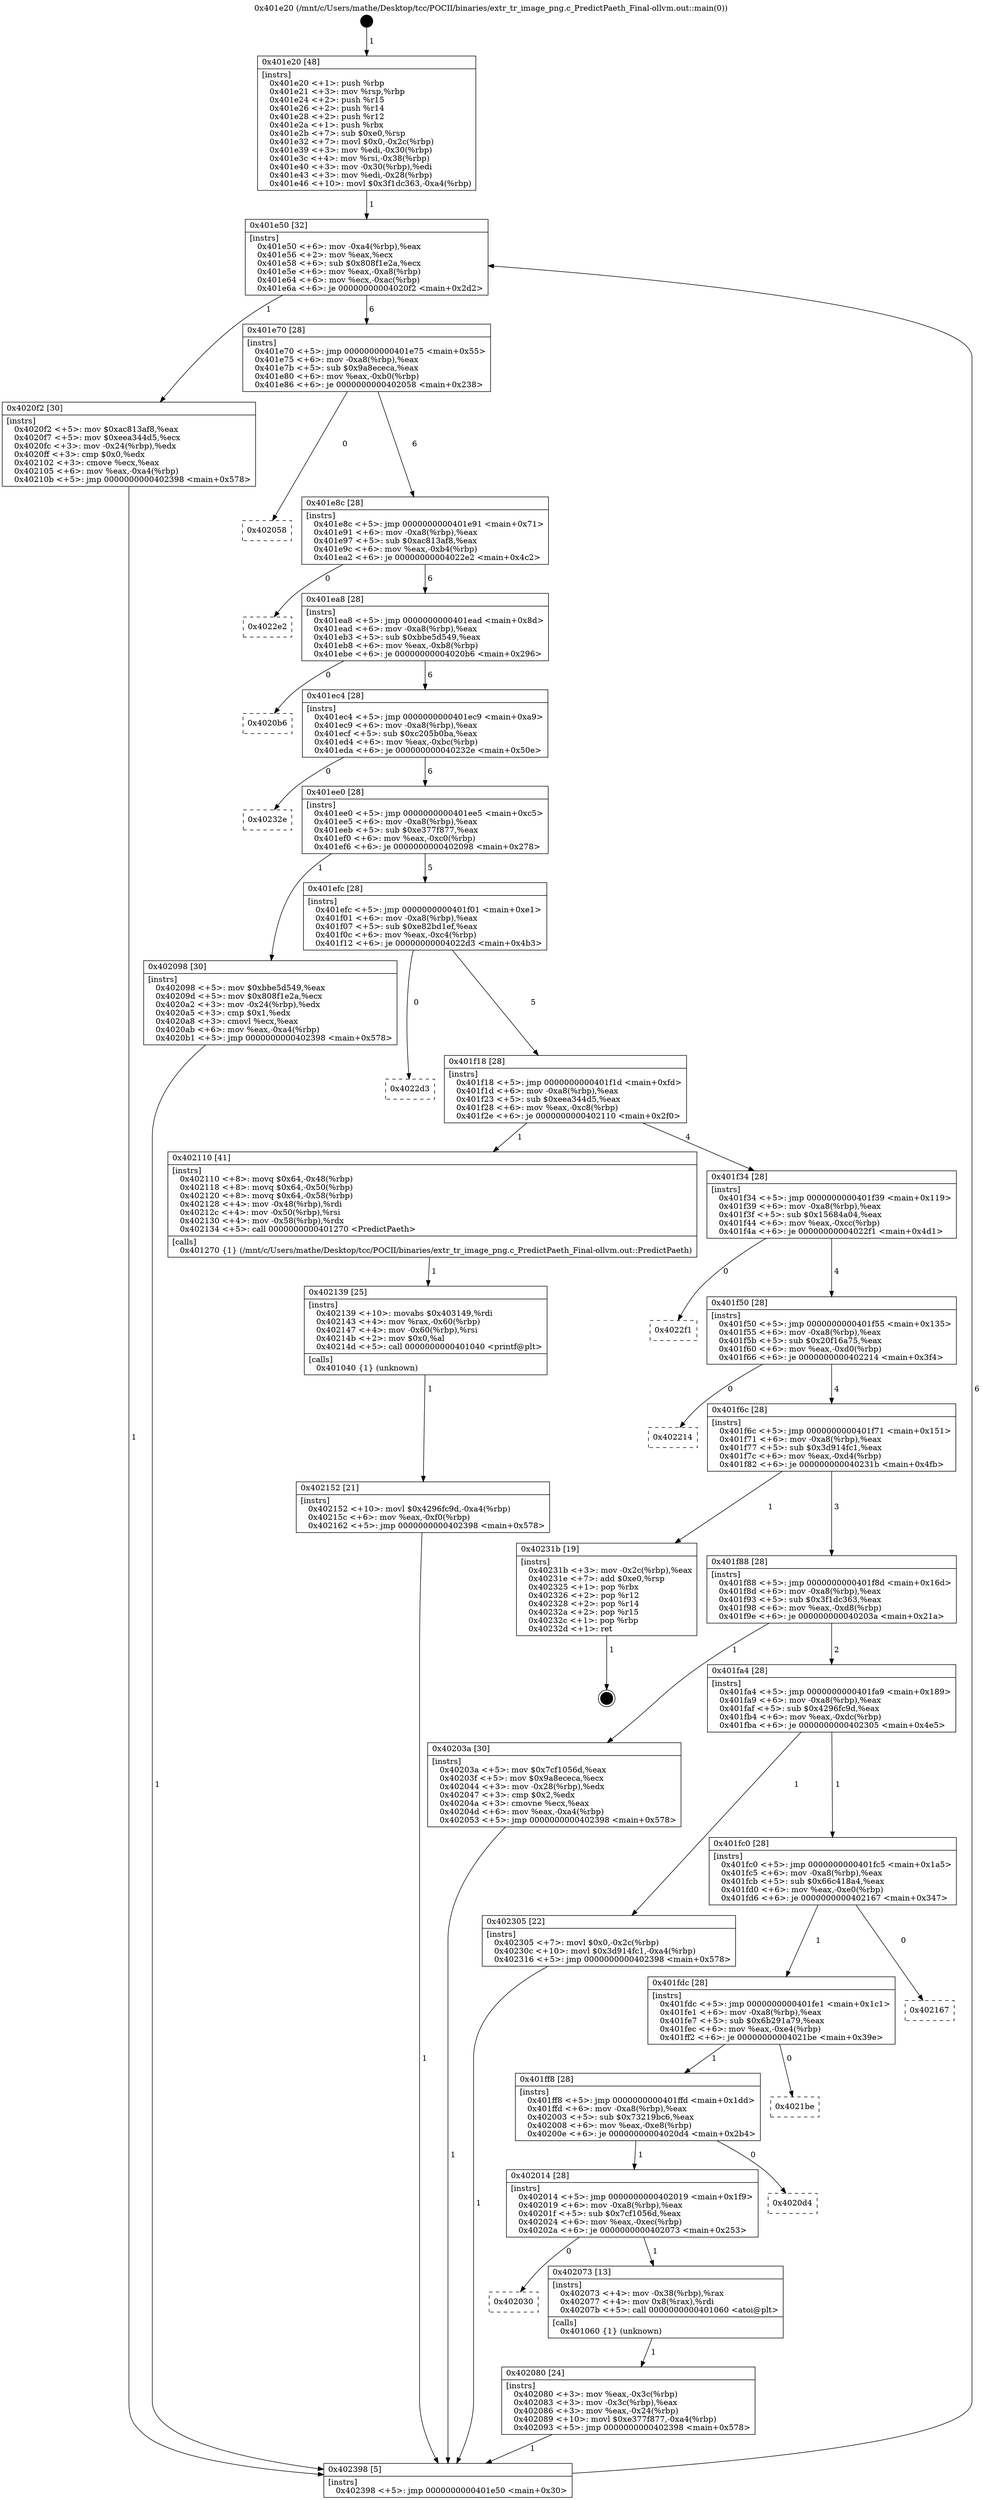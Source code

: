 digraph "0x401e20" {
  label = "0x401e20 (/mnt/c/Users/mathe/Desktop/tcc/POCII/binaries/extr_tr_image_png.c_PredictPaeth_Final-ollvm.out::main(0))"
  labelloc = "t"
  node[shape=record]

  Entry [label="",width=0.3,height=0.3,shape=circle,fillcolor=black,style=filled]
  "0x401e50" [label="{
     0x401e50 [32]\l
     | [instrs]\l
     &nbsp;&nbsp;0x401e50 \<+6\>: mov -0xa4(%rbp),%eax\l
     &nbsp;&nbsp;0x401e56 \<+2\>: mov %eax,%ecx\l
     &nbsp;&nbsp;0x401e58 \<+6\>: sub $0x808f1e2a,%ecx\l
     &nbsp;&nbsp;0x401e5e \<+6\>: mov %eax,-0xa8(%rbp)\l
     &nbsp;&nbsp;0x401e64 \<+6\>: mov %ecx,-0xac(%rbp)\l
     &nbsp;&nbsp;0x401e6a \<+6\>: je 00000000004020f2 \<main+0x2d2\>\l
  }"]
  "0x4020f2" [label="{
     0x4020f2 [30]\l
     | [instrs]\l
     &nbsp;&nbsp;0x4020f2 \<+5\>: mov $0xac813af8,%eax\l
     &nbsp;&nbsp;0x4020f7 \<+5\>: mov $0xeea344d5,%ecx\l
     &nbsp;&nbsp;0x4020fc \<+3\>: mov -0x24(%rbp),%edx\l
     &nbsp;&nbsp;0x4020ff \<+3\>: cmp $0x0,%edx\l
     &nbsp;&nbsp;0x402102 \<+3\>: cmove %ecx,%eax\l
     &nbsp;&nbsp;0x402105 \<+6\>: mov %eax,-0xa4(%rbp)\l
     &nbsp;&nbsp;0x40210b \<+5\>: jmp 0000000000402398 \<main+0x578\>\l
  }"]
  "0x401e70" [label="{
     0x401e70 [28]\l
     | [instrs]\l
     &nbsp;&nbsp;0x401e70 \<+5\>: jmp 0000000000401e75 \<main+0x55\>\l
     &nbsp;&nbsp;0x401e75 \<+6\>: mov -0xa8(%rbp),%eax\l
     &nbsp;&nbsp;0x401e7b \<+5\>: sub $0x9a8ececa,%eax\l
     &nbsp;&nbsp;0x401e80 \<+6\>: mov %eax,-0xb0(%rbp)\l
     &nbsp;&nbsp;0x401e86 \<+6\>: je 0000000000402058 \<main+0x238\>\l
  }"]
  Exit [label="",width=0.3,height=0.3,shape=circle,fillcolor=black,style=filled,peripheries=2]
  "0x402058" [label="{
     0x402058\l
  }", style=dashed]
  "0x401e8c" [label="{
     0x401e8c [28]\l
     | [instrs]\l
     &nbsp;&nbsp;0x401e8c \<+5\>: jmp 0000000000401e91 \<main+0x71\>\l
     &nbsp;&nbsp;0x401e91 \<+6\>: mov -0xa8(%rbp),%eax\l
     &nbsp;&nbsp;0x401e97 \<+5\>: sub $0xac813af8,%eax\l
     &nbsp;&nbsp;0x401e9c \<+6\>: mov %eax,-0xb4(%rbp)\l
     &nbsp;&nbsp;0x401ea2 \<+6\>: je 00000000004022e2 \<main+0x4c2\>\l
  }"]
  "0x402152" [label="{
     0x402152 [21]\l
     | [instrs]\l
     &nbsp;&nbsp;0x402152 \<+10\>: movl $0x4296fc9d,-0xa4(%rbp)\l
     &nbsp;&nbsp;0x40215c \<+6\>: mov %eax,-0xf0(%rbp)\l
     &nbsp;&nbsp;0x402162 \<+5\>: jmp 0000000000402398 \<main+0x578\>\l
  }"]
  "0x4022e2" [label="{
     0x4022e2\l
  }", style=dashed]
  "0x401ea8" [label="{
     0x401ea8 [28]\l
     | [instrs]\l
     &nbsp;&nbsp;0x401ea8 \<+5\>: jmp 0000000000401ead \<main+0x8d\>\l
     &nbsp;&nbsp;0x401ead \<+6\>: mov -0xa8(%rbp),%eax\l
     &nbsp;&nbsp;0x401eb3 \<+5\>: sub $0xbbe5d549,%eax\l
     &nbsp;&nbsp;0x401eb8 \<+6\>: mov %eax,-0xb8(%rbp)\l
     &nbsp;&nbsp;0x401ebe \<+6\>: je 00000000004020b6 \<main+0x296\>\l
  }"]
  "0x402139" [label="{
     0x402139 [25]\l
     | [instrs]\l
     &nbsp;&nbsp;0x402139 \<+10\>: movabs $0x403149,%rdi\l
     &nbsp;&nbsp;0x402143 \<+4\>: mov %rax,-0x60(%rbp)\l
     &nbsp;&nbsp;0x402147 \<+4\>: mov -0x60(%rbp),%rsi\l
     &nbsp;&nbsp;0x40214b \<+2\>: mov $0x0,%al\l
     &nbsp;&nbsp;0x40214d \<+5\>: call 0000000000401040 \<printf@plt\>\l
     | [calls]\l
     &nbsp;&nbsp;0x401040 \{1\} (unknown)\l
  }"]
  "0x4020b6" [label="{
     0x4020b6\l
  }", style=dashed]
  "0x401ec4" [label="{
     0x401ec4 [28]\l
     | [instrs]\l
     &nbsp;&nbsp;0x401ec4 \<+5\>: jmp 0000000000401ec9 \<main+0xa9\>\l
     &nbsp;&nbsp;0x401ec9 \<+6\>: mov -0xa8(%rbp),%eax\l
     &nbsp;&nbsp;0x401ecf \<+5\>: sub $0xc205b0ba,%eax\l
     &nbsp;&nbsp;0x401ed4 \<+6\>: mov %eax,-0xbc(%rbp)\l
     &nbsp;&nbsp;0x401eda \<+6\>: je 000000000040232e \<main+0x50e\>\l
  }"]
  "0x402080" [label="{
     0x402080 [24]\l
     | [instrs]\l
     &nbsp;&nbsp;0x402080 \<+3\>: mov %eax,-0x3c(%rbp)\l
     &nbsp;&nbsp;0x402083 \<+3\>: mov -0x3c(%rbp),%eax\l
     &nbsp;&nbsp;0x402086 \<+3\>: mov %eax,-0x24(%rbp)\l
     &nbsp;&nbsp;0x402089 \<+10\>: movl $0xe377f877,-0xa4(%rbp)\l
     &nbsp;&nbsp;0x402093 \<+5\>: jmp 0000000000402398 \<main+0x578\>\l
  }"]
  "0x40232e" [label="{
     0x40232e\l
  }", style=dashed]
  "0x401ee0" [label="{
     0x401ee0 [28]\l
     | [instrs]\l
     &nbsp;&nbsp;0x401ee0 \<+5\>: jmp 0000000000401ee5 \<main+0xc5\>\l
     &nbsp;&nbsp;0x401ee5 \<+6\>: mov -0xa8(%rbp),%eax\l
     &nbsp;&nbsp;0x401eeb \<+5\>: sub $0xe377f877,%eax\l
     &nbsp;&nbsp;0x401ef0 \<+6\>: mov %eax,-0xc0(%rbp)\l
     &nbsp;&nbsp;0x401ef6 \<+6\>: je 0000000000402098 \<main+0x278\>\l
  }"]
  "0x402030" [label="{
     0x402030\l
  }", style=dashed]
  "0x402098" [label="{
     0x402098 [30]\l
     | [instrs]\l
     &nbsp;&nbsp;0x402098 \<+5\>: mov $0xbbe5d549,%eax\l
     &nbsp;&nbsp;0x40209d \<+5\>: mov $0x808f1e2a,%ecx\l
     &nbsp;&nbsp;0x4020a2 \<+3\>: mov -0x24(%rbp),%edx\l
     &nbsp;&nbsp;0x4020a5 \<+3\>: cmp $0x1,%edx\l
     &nbsp;&nbsp;0x4020a8 \<+3\>: cmovl %ecx,%eax\l
     &nbsp;&nbsp;0x4020ab \<+6\>: mov %eax,-0xa4(%rbp)\l
     &nbsp;&nbsp;0x4020b1 \<+5\>: jmp 0000000000402398 \<main+0x578\>\l
  }"]
  "0x401efc" [label="{
     0x401efc [28]\l
     | [instrs]\l
     &nbsp;&nbsp;0x401efc \<+5\>: jmp 0000000000401f01 \<main+0xe1\>\l
     &nbsp;&nbsp;0x401f01 \<+6\>: mov -0xa8(%rbp),%eax\l
     &nbsp;&nbsp;0x401f07 \<+5\>: sub $0xe82bd1ef,%eax\l
     &nbsp;&nbsp;0x401f0c \<+6\>: mov %eax,-0xc4(%rbp)\l
     &nbsp;&nbsp;0x401f12 \<+6\>: je 00000000004022d3 \<main+0x4b3\>\l
  }"]
  "0x402073" [label="{
     0x402073 [13]\l
     | [instrs]\l
     &nbsp;&nbsp;0x402073 \<+4\>: mov -0x38(%rbp),%rax\l
     &nbsp;&nbsp;0x402077 \<+4\>: mov 0x8(%rax),%rdi\l
     &nbsp;&nbsp;0x40207b \<+5\>: call 0000000000401060 \<atoi@plt\>\l
     | [calls]\l
     &nbsp;&nbsp;0x401060 \{1\} (unknown)\l
  }"]
  "0x4022d3" [label="{
     0x4022d3\l
  }", style=dashed]
  "0x401f18" [label="{
     0x401f18 [28]\l
     | [instrs]\l
     &nbsp;&nbsp;0x401f18 \<+5\>: jmp 0000000000401f1d \<main+0xfd\>\l
     &nbsp;&nbsp;0x401f1d \<+6\>: mov -0xa8(%rbp),%eax\l
     &nbsp;&nbsp;0x401f23 \<+5\>: sub $0xeea344d5,%eax\l
     &nbsp;&nbsp;0x401f28 \<+6\>: mov %eax,-0xc8(%rbp)\l
     &nbsp;&nbsp;0x401f2e \<+6\>: je 0000000000402110 \<main+0x2f0\>\l
  }"]
  "0x402014" [label="{
     0x402014 [28]\l
     | [instrs]\l
     &nbsp;&nbsp;0x402014 \<+5\>: jmp 0000000000402019 \<main+0x1f9\>\l
     &nbsp;&nbsp;0x402019 \<+6\>: mov -0xa8(%rbp),%eax\l
     &nbsp;&nbsp;0x40201f \<+5\>: sub $0x7cf1056d,%eax\l
     &nbsp;&nbsp;0x402024 \<+6\>: mov %eax,-0xec(%rbp)\l
     &nbsp;&nbsp;0x40202a \<+6\>: je 0000000000402073 \<main+0x253\>\l
  }"]
  "0x402110" [label="{
     0x402110 [41]\l
     | [instrs]\l
     &nbsp;&nbsp;0x402110 \<+8\>: movq $0x64,-0x48(%rbp)\l
     &nbsp;&nbsp;0x402118 \<+8\>: movq $0x64,-0x50(%rbp)\l
     &nbsp;&nbsp;0x402120 \<+8\>: movq $0x64,-0x58(%rbp)\l
     &nbsp;&nbsp;0x402128 \<+4\>: mov -0x48(%rbp),%rdi\l
     &nbsp;&nbsp;0x40212c \<+4\>: mov -0x50(%rbp),%rsi\l
     &nbsp;&nbsp;0x402130 \<+4\>: mov -0x58(%rbp),%rdx\l
     &nbsp;&nbsp;0x402134 \<+5\>: call 0000000000401270 \<PredictPaeth\>\l
     | [calls]\l
     &nbsp;&nbsp;0x401270 \{1\} (/mnt/c/Users/mathe/Desktop/tcc/POCII/binaries/extr_tr_image_png.c_PredictPaeth_Final-ollvm.out::PredictPaeth)\l
  }"]
  "0x401f34" [label="{
     0x401f34 [28]\l
     | [instrs]\l
     &nbsp;&nbsp;0x401f34 \<+5\>: jmp 0000000000401f39 \<main+0x119\>\l
     &nbsp;&nbsp;0x401f39 \<+6\>: mov -0xa8(%rbp),%eax\l
     &nbsp;&nbsp;0x401f3f \<+5\>: sub $0x15684a04,%eax\l
     &nbsp;&nbsp;0x401f44 \<+6\>: mov %eax,-0xcc(%rbp)\l
     &nbsp;&nbsp;0x401f4a \<+6\>: je 00000000004022f1 \<main+0x4d1\>\l
  }"]
  "0x4020d4" [label="{
     0x4020d4\l
  }", style=dashed]
  "0x4022f1" [label="{
     0x4022f1\l
  }", style=dashed]
  "0x401f50" [label="{
     0x401f50 [28]\l
     | [instrs]\l
     &nbsp;&nbsp;0x401f50 \<+5\>: jmp 0000000000401f55 \<main+0x135\>\l
     &nbsp;&nbsp;0x401f55 \<+6\>: mov -0xa8(%rbp),%eax\l
     &nbsp;&nbsp;0x401f5b \<+5\>: sub $0x20f16a75,%eax\l
     &nbsp;&nbsp;0x401f60 \<+6\>: mov %eax,-0xd0(%rbp)\l
     &nbsp;&nbsp;0x401f66 \<+6\>: je 0000000000402214 \<main+0x3f4\>\l
  }"]
  "0x401ff8" [label="{
     0x401ff8 [28]\l
     | [instrs]\l
     &nbsp;&nbsp;0x401ff8 \<+5\>: jmp 0000000000401ffd \<main+0x1dd\>\l
     &nbsp;&nbsp;0x401ffd \<+6\>: mov -0xa8(%rbp),%eax\l
     &nbsp;&nbsp;0x402003 \<+5\>: sub $0x73219bc6,%eax\l
     &nbsp;&nbsp;0x402008 \<+6\>: mov %eax,-0xe8(%rbp)\l
     &nbsp;&nbsp;0x40200e \<+6\>: je 00000000004020d4 \<main+0x2b4\>\l
  }"]
  "0x402214" [label="{
     0x402214\l
  }", style=dashed]
  "0x401f6c" [label="{
     0x401f6c [28]\l
     | [instrs]\l
     &nbsp;&nbsp;0x401f6c \<+5\>: jmp 0000000000401f71 \<main+0x151\>\l
     &nbsp;&nbsp;0x401f71 \<+6\>: mov -0xa8(%rbp),%eax\l
     &nbsp;&nbsp;0x401f77 \<+5\>: sub $0x3d914fc1,%eax\l
     &nbsp;&nbsp;0x401f7c \<+6\>: mov %eax,-0xd4(%rbp)\l
     &nbsp;&nbsp;0x401f82 \<+6\>: je 000000000040231b \<main+0x4fb\>\l
  }"]
  "0x4021be" [label="{
     0x4021be\l
  }", style=dashed]
  "0x40231b" [label="{
     0x40231b [19]\l
     | [instrs]\l
     &nbsp;&nbsp;0x40231b \<+3\>: mov -0x2c(%rbp),%eax\l
     &nbsp;&nbsp;0x40231e \<+7\>: add $0xe0,%rsp\l
     &nbsp;&nbsp;0x402325 \<+1\>: pop %rbx\l
     &nbsp;&nbsp;0x402326 \<+2\>: pop %r12\l
     &nbsp;&nbsp;0x402328 \<+2\>: pop %r14\l
     &nbsp;&nbsp;0x40232a \<+2\>: pop %r15\l
     &nbsp;&nbsp;0x40232c \<+1\>: pop %rbp\l
     &nbsp;&nbsp;0x40232d \<+1\>: ret\l
  }"]
  "0x401f88" [label="{
     0x401f88 [28]\l
     | [instrs]\l
     &nbsp;&nbsp;0x401f88 \<+5\>: jmp 0000000000401f8d \<main+0x16d\>\l
     &nbsp;&nbsp;0x401f8d \<+6\>: mov -0xa8(%rbp),%eax\l
     &nbsp;&nbsp;0x401f93 \<+5\>: sub $0x3f1dc363,%eax\l
     &nbsp;&nbsp;0x401f98 \<+6\>: mov %eax,-0xd8(%rbp)\l
     &nbsp;&nbsp;0x401f9e \<+6\>: je 000000000040203a \<main+0x21a\>\l
  }"]
  "0x401fdc" [label="{
     0x401fdc [28]\l
     | [instrs]\l
     &nbsp;&nbsp;0x401fdc \<+5\>: jmp 0000000000401fe1 \<main+0x1c1\>\l
     &nbsp;&nbsp;0x401fe1 \<+6\>: mov -0xa8(%rbp),%eax\l
     &nbsp;&nbsp;0x401fe7 \<+5\>: sub $0x6b291a79,%eax\l
     &nbsp;&nbsp;0x401fec \<+6\>: mov %eax,-0xe4(%rbp)\l
     &nbsp;&nbsp;0x401ff2 \<+6\>: je 00000000004021be \<main+0x39e\>\l
  }"]
  "0x40203a" [label="{
     0x40203a [30]\l
     | [instrs]\l
     &nbsp;&nbsp;0x40203a \<+5\>: mov $0x7cf1056d,%eax\l
     &nbsp;&nbsp;0x40203f \<+5\>: mov $0x9a8ececa,%ecx\l
     &nbsp;&nbsp;0x402044 \<+3\>: mov -0x28(%rbp),%edx\l
     &nbsp;&nbsp;0x402047 \<+3\>: cmp $0x2,%edx\l
     &nbsp;&nbsp;0x40204a \<+3\>: cmovne %ecx,%eax\l
     &nbsp;&nbsp;0x40204d \<+6\>: mov %eax,-0xa4(%rbp)\l
     &nbsp;&nbsp;0x402053 \<+5\>: jmp 0000000000402398 \<main+0x578\>\l
  }"]
  "0x401fa4" [label="{
     0x401fa4 [28]\l
     | [instrs]\l
     &nbsp;&nbsp;0x401fa4 \<+5\>: jmp 0000000000401fa9 \<main+0x189\>\l
     &nbsp;&nbsp;0x401fa9 \<+6\>: mov -0xa8(%rbp),%eax\l
     &nbsp;&nbsp;0x401faf \<+5\>: sub $0x4296fc9d,%eax\l
     &nbsp;&nbsp;0x401fb4 \<+6\>: mov %eax,-0xdc(%rbp)\l
     &nbsp;&nbsp;0x401fba \<+6\>: je 0000000000402305 \<main+0x4e5\>\l
  }"]
  "0x402398" [label="{
     0x402398 [5]\l
     | [instrs]\l
     &nbsp;&nbsp;0x402398 \<+5\>: jmp 0000000000401e50 \<main+0x30\>\l
  }"]
  "0x401e20" [label="{
     0x401e20 [48]\l
     | [instrs]\l
     &nbsp;&nbsp;0x401e20 \<+1\>: push %rbp\l
     &nbsp;&nbsp;0x401e21 \<+3\>: mov %rsp,%rbp\l
     &nbsp;&nbsp;0x401e24 \<+2\>: push %r15\l
     &nbsp;&nbsp;0x401e26 \<+2\>: push %r14\l
     &nbsp;&nbsp;0x401e28 \<+2\>: push %r12\l
     &nbsp;&nbsp;0x401e2a \<+1\>: push %rbx\l
     &nbsp;&nbsp;0x401e2b \<+7\>: sub $0xe0,%rsp\l
     &nbsp;&nbsp;0x401e32 \<+7\>: movl $0x0,-0x2c(%rbp)\l
     &nbsp;&nbsp;0x401e39 \<+3\>: mov %edi,-0x30(%rbp)\l
     &nbsp;&nbsp;0x401e3c \<+4\>: mov %rsi,-0x38(%rbp)\l
     &nbsp;&nbsp;0x401e40 \<+3\>: mov -0x30(%rbp),%edi\l
     &nbsp;&nbsp;0x401e43 \<+3\>: mov %edi,-0x28(%rbp)\l
     &nbsp;&nbsp;0x401e46 \<+10\>: movl $0x3f1dc363,-0xa4(%rbp)\l
  }"]
  "0x402167" [label="{
     0x402167\l
  }", style=dashed]
  "0x402305" [label="{
     0x402305 [22]\l
     | [instrs]\l
     &nbsp;&nbsp;0x402305 \<+7\>: movl $0x0,-0x2c(%rbp)\l
     &nbsp;&nbsp;0x40230c \<+10\>: movl $0x3d914fc1,-0xa4(%rbp)\l
     &nbsp;&nbsp;0x402316 \<+5\>: jmp 0000000000402398 \<main+0x578\>\l
  }"]
  "0x401fc0" [label="{
     0x401fc0 [28]\l
     | [instrs]\l
     &nbsp;&nbsp;0x401fc0 \<+5\>: jmp 0000000000401fc5 \<main+0x1a5\>\l
     &nbsp;&nbsp;0x401fc5 \<+6\>: mov -0xa8(%rbp),%eax\l
     &nbsp;&nbsp;0x401fcb \<+5\>: sub $0x66c418a4,%eax\l
     &nbsp;&nbsp;0x401fd0 \<+6\>: mov %eax,-0xe0(%rbp)\l
     &nbsp;&nbsp;0x401fd6 \<+6\>: je 0000000000402167 \<main+0x347\>\l
  }"]
  Entry -> "0x401e20" [label=" 1"]
  "0x401e50" -> "0x4020f2" [label=" 1"]
  "0x401e50" -> "0x401e70" [label=" 6"]
  "0x40231b" -> Exit [label=" 1"]
  "0x401e70" -> "0x402058" [label=" 0"]
  "0x401e70" -> "0x401e8c" [label=" 6"]
  "0x402305" -> "0x402398" [label=" 1"]
  "0x401e8c" -> "0x4022e2" [label=" 0"]
  "0x401e8c" -> "0x401ea8" [label=" 6"]
  "0x402152" -> "0x402398" [label=" 1"]
  "0x401ea8" -> "0x4020b6" [label=" 0"]
  "0x401ea8" -> "0x401ec4" [label=" 6"]
  "0x402139" -> "0x402152" [label=" 1"]
  "0x401ec4" -> "0x40232e" [label=" 0"]
  "0x401ec4" -> "0x401ee0" [label=" 6"]
  "0x402110" -> "0x402139" [label=" 1"]
  "0x401ee0" -> "0x402098" [label=" 1"]
  "0x401ee0" -> "0x401efc" [label=" 5"]
  "0x4020f2" -> "0x402398" [label=" 1"]
  "0x401efc" -> "0x4022d3" [label=" 0"]
  "0x401efc" -> "0x401f18" [label=" 5"]
  "0x402098" -> "0x402398" [label=" 1"]
  "0x401f18" -> "0x402110" [label=" 1"]
  "0x401f18" -> "0x401f34" [label=" 4"]
  "0x402073" -> "0x402080" [label=" 1"]
  "0x401f34" -> "0x4022f1" [label=" 0"]
  "0x401f34" -> "0x401f50" [label=" 4"]
  "0x402014" -> "0x402030" [label=" 0"]
  "0x401f50" -> "0x402214" [label=" 0"]
  "0x401f50" -> "0x401f6c" [label=" 4"]
  "0x402080" -> "0x402398" [label=" 1"]
  "0x401f6c" -> "0x40231b" [label=" 1"]
  "0x401f6c" -> "0x401f88" [label=" 3"]
  "0x401ff8" -> "0x402014" [label=" 1"]
  "0x401f88" -> "0x40203a" [label=" 1"]
  "0x401f88" -> "0x401fa4" [label=" 2"]
  "0x40203a" -> "0x402398" [label=" 1"]
  "0x401e20" -> "0x401e50" [label=" 1"]
  "0x402398" -> "0x401e50" [label=" 6"]
  "0x402014" -> "0x402073" [label=" 1"]
  "0x401fa4" -> "0x402305" [label=" 1"]
  "0x401fa4" -> "0x401fc0" [label=" 1"]
  "0x401fdc" -> "0x401ff8" [label=" 1"]
  "0x401fc0" -> "0x402167" [label=" 0"]
  "0x401fc0" -> "0x401fdc" [label=" 1"]
  "0x401ff8" -> "0x4020d4" [label=" 0"]
  "0x401fdc" -> "0x4021be" [label=" 0"]
}
